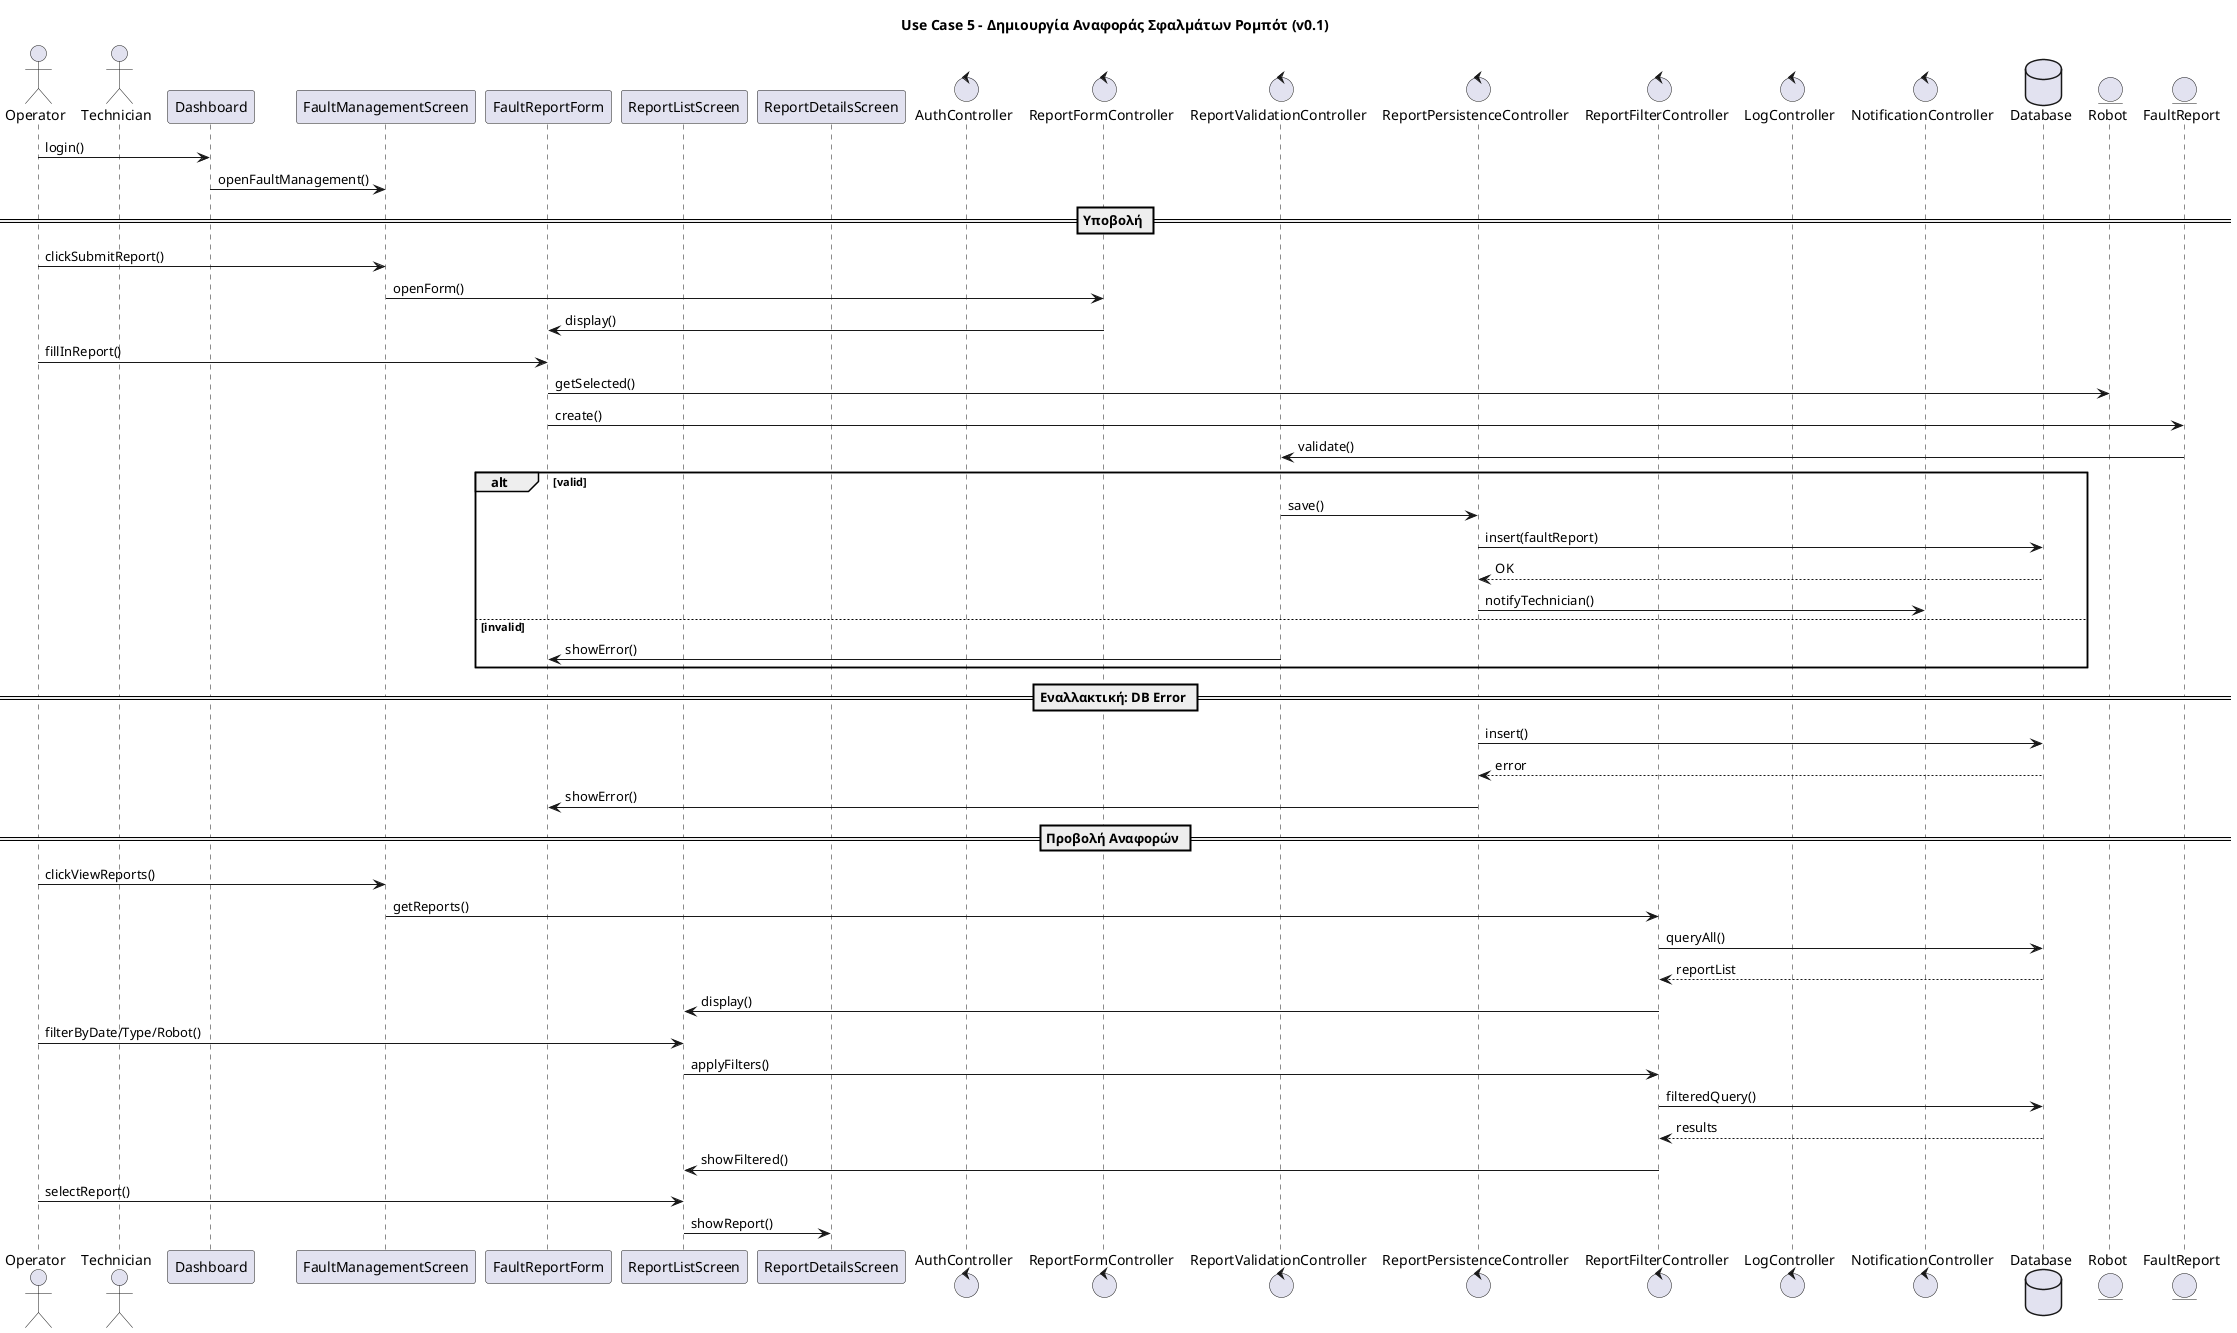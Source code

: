 @startuml
title Use Case 5 – Δημιουργία Αναφοράς Σφαλμάτων Ρομπότ (v0.1)

actor Operator
actor Technician
participant Dashboard
participant FaultManagementScreen
participant FaultReportForm
participant ReportListScreen
participant ReportDetailsScreen
control AuthController
control ReportFormController
control ReportValidationController
control ReportPersistenceController
control ReportFilterController
control LogController
control NotificationController
database Database
entity Robot
entity FaultReport

Operator -> Dashboard : login()
Dashboard -> FaultManagementScreen : openFaultManagement()

== Υποβολή ==
Operator -> FaultManagementScreen : clickSubmitReport()
FaultManagementScreen -> ReportFormController : openForm()
ReportFormController -> FaultReportForm : display()

Operator -> FaultReportForm : fillInReport()
FaultReportForm -> Robot : getSelected()
FaultReportForm -> FaultReport : create()
FaultReport -> ReportValidationController : validate()
alt valid
    ReportValidationController -> ReportPersistenceController : save()
    ReportPersistenceController -> Database : insert(faultReport)
    Database --> ReportPersistenceController : OK
    ReportPersistenceController -> NotificationController : notifyTechnician()
else invalid
    ReportValidationController -> FaultReportForm : showError()
end

== Εναλλακτική: DB Error ==
ReportPersistenceController -> Database : insert()
Database --> ReportPersistenceController : error
ReportPersistenceController -> FaultReportForm : showError()

== Προβολή Αναφορών ==
Operator -> FaultManagementScreen : clickViewReports()
FaultManagementScreen -> ReportFilterController : getReports()
ReportFilterController -> Database : queryAll()
Database --> ReportFilterController : reportList
ReportFilterController -> ReportListScreen : display()

Operator -> ReportListScreen : filterByDate/Type/Robot()
ReportListScreen -> ReportFilterController : applyFilters()
ReportFilterController -> Database : filteredQuery()
Database --> ReportFilterController : results
ReportFilterController -> ReportListScreen : showFiltered()

Operator -> ReportListScreen : selectReport()
ReportListScreen -> ReportDetailsScreen : showReport()

@enduml

